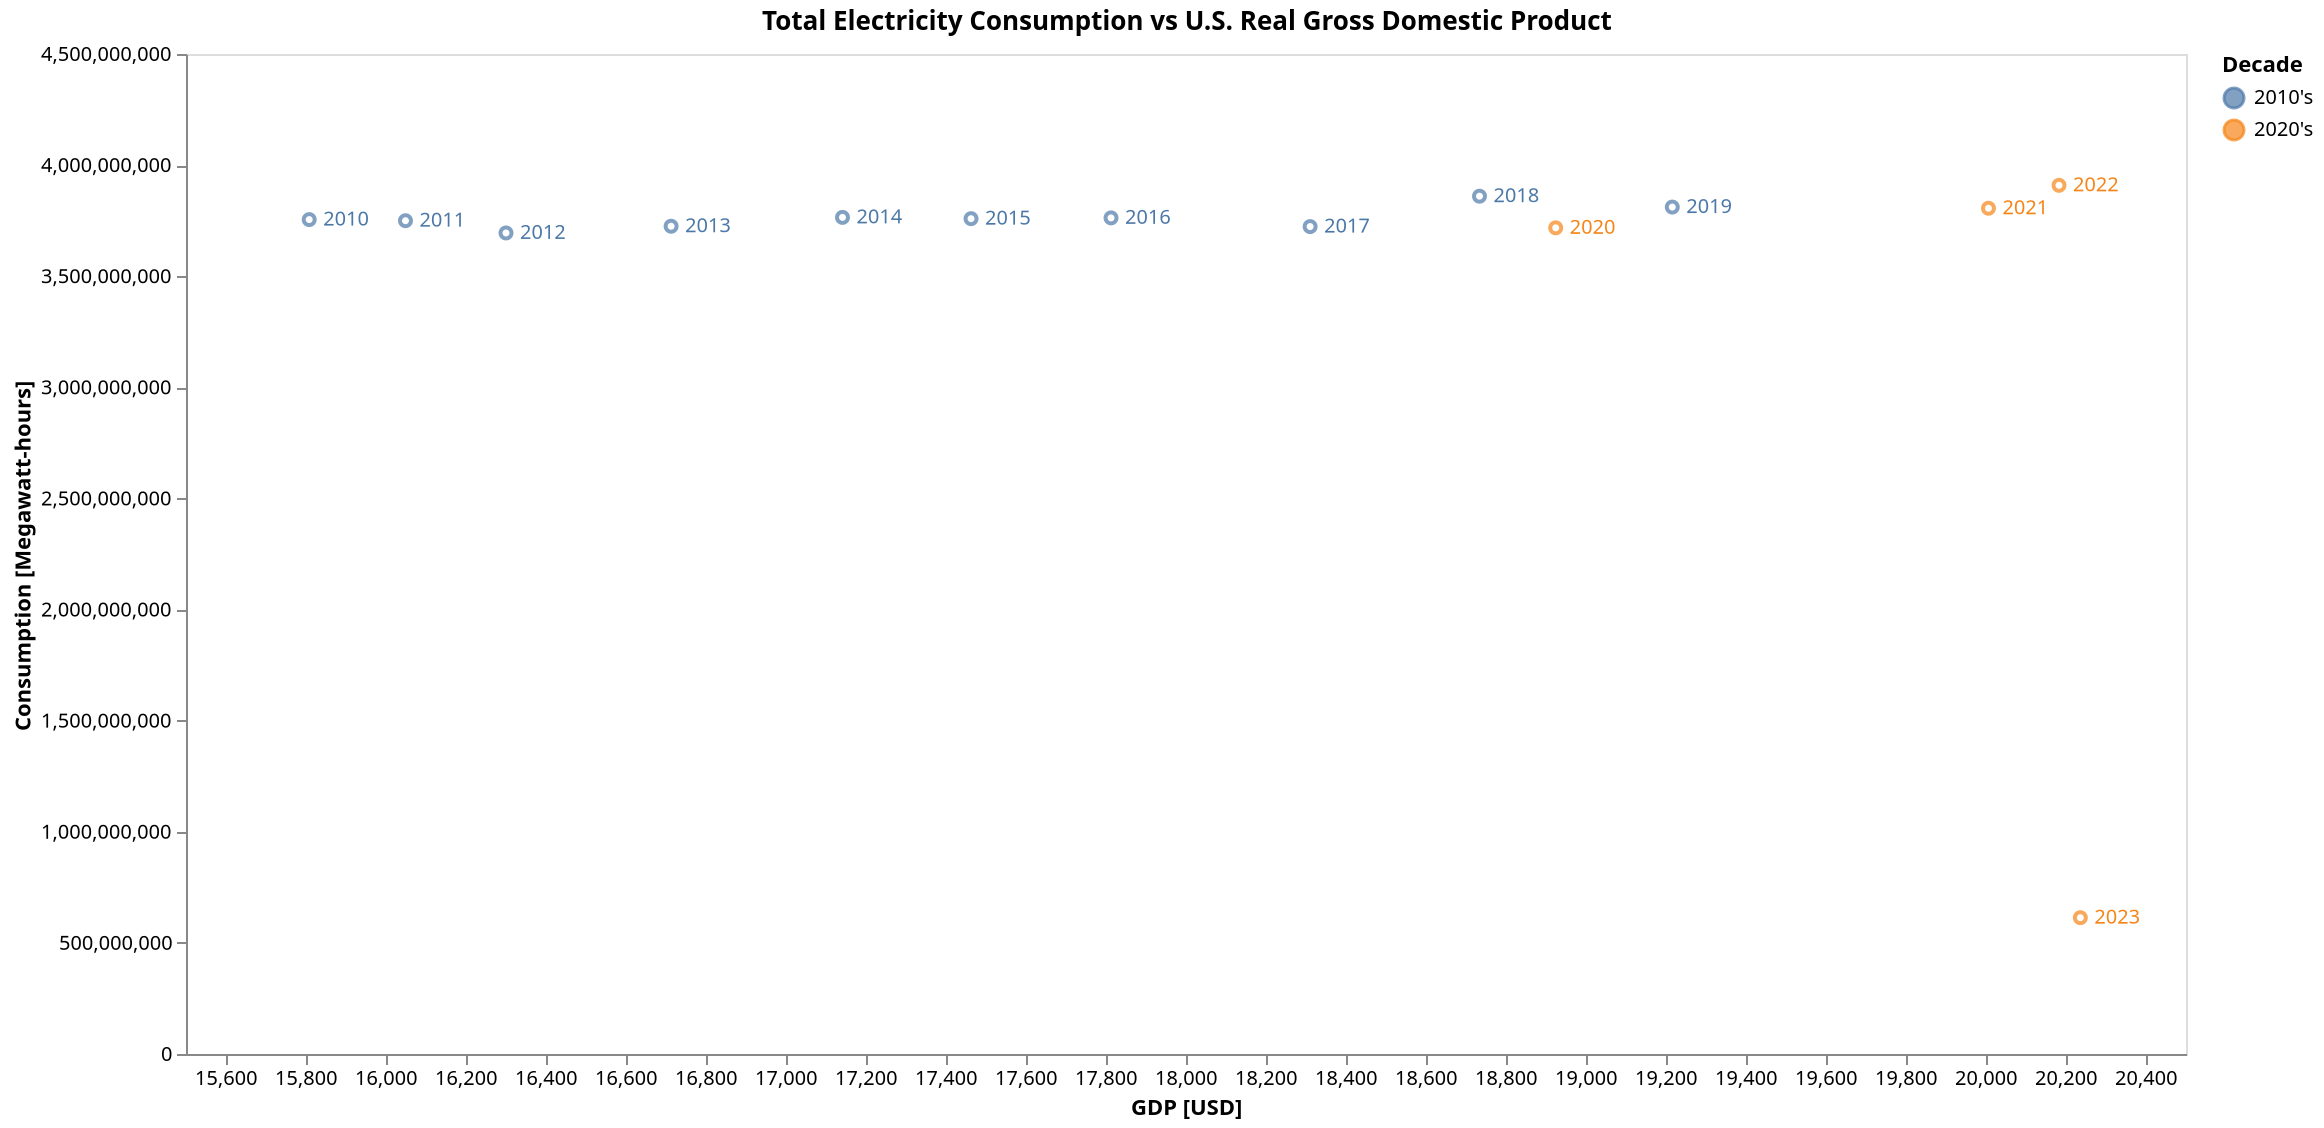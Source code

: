 {
  "config": {
    "view": {
      "continuousWidth": 400,
      "continuousHeight": 300
    }
  },
  "layer": [
    {
      "mark": "point",
      "encoding": {
        "color": {
          "field": "decade",
          "title": "Decade",
          "type": "nominal"
        },
        "x": {
          "axis": {
            "grid": false,
            "title": "GDP [USD]"
          },
          "field": "GDP",
          "scale": {
            "padding": 35,
            "zero": false
          },
          "type": "quantitative"
        },
        "y": {
          "axis": {
            "grid": false,
            "title": "Consumption [Megawatt-hours]"
          },
          "field": "Megawatt-hours",
          "scale": {
            "padding": 35,
            "zero": false
          },
          "type": "quantitative"
        }
      },
      "height": 500,
      "title": "Total Electricity Consumption vs U.S. Real Gross Domestic Product",
      "width": 1000
    },
    {
      "mark": {
        "type": "text",
        "align": "left",
        "baseline": "middle",
        "dx": 7,
        "size": 10
      },
      "encoding": {
        "color": {
          "field": "decade",
          "title": "Decade",
          "type": "nominal"
        },
        "text": {
          "field": "year",
          "type": "nominal"
        },
        "x": {
          "axis": {
            "grid": false,
            "title": "GDP [USD]"
          },
          "field": "GDP",
          "scale": {
            "padding": 35,
            "zero": false
          },
          "type": "quantitative"
        },
        "y": {
          "axis": {
            "grid": false,
            "title": "Consumption [Megawatt-hours]"
          },
          "field": "Megawatt-hours",
          "scale": {
            "padding": 35,
            "zero": false
          },
          "type": "quantitative"
        }
      },
      "height": 500,
      "title": "Total Electricity Consumption vs U.S. Real Gross Domestic Product",
      "width": 1000
    }
  ],
  "data": {
    "name": "data-9e714a0071c8ce734ac1899aece42c2d"
  },
  "$schema": "https://vega.github.io/schema/vega-lite/v5.json",
  "datasets": {
    "data-9e714a0071c8ce734ac1899aece42c2d": [
      {
        "Year": "2010-12-31T00:00:00",
        "Megawatt-hours": 3754841377,
        "GDP": 15807.995,
        "rt_start": "2021-07-29",
        "rt_end": "2021-07-28",
        "year": 2010,
        "decade": "2010's"
      },
      {
        "Year": "2011-12-31T00:00:00",
        "Megawatt-hours": 3749846184,
        "GDP": 16048.702,
        "rt_start": "2021-07-29",
        "rt_end": "2021-07-28",
        "year": 2011,
        "decade": "2010's"
      },
      {
        "Year": "2012-12-31T00:00:00",
        "Megawatt-hours": 3694649791,
        "GDP": 16300.035,
        "rt_start": "2021-07-29",
        "rt_end": "2021-07-28",
        "year": 2012,
        "decade": "2010's"
      },
      {
        "Year": "2013-12-31T00:00:00",
        "Megawatt-hours": 3724867829.370001,
        "GDP": 16712.76,
        "rt_start": "2021-07-29",
        "rt_end": "2021-07-28",
        "year": 2013,
        "decade": "2010's"
      },
      {
        "Year": "2014-12-31T00:00:00",
        "Megawatt-hours": 3764700270.750001,
        "GDP": 17141.235,
        "rt_start": "2021-07-29",
        "rt_end": "2021-07-28",
        "year": 2014,
        "decade": "2010's"
      },
      {
        "Year": "2015-12-31T00:00:00",
        "Megawatt-hours": 3758992392.5399966,
        "GDP": 17462.579,
        "rt_start": "2021-07-29",
        "rt_end": "2021-07-28",
        "year": 2015,
        "decade": "2010's"
      },
      {
        "Year": "2016-12-31T00:00:00",
        "Megawatt-hours": 3762461627.649998,
        "GDP": 17812.56,
        "rt_start": "2021-07-29",
        "rt_end": "2021-07-28",
        "year": 2016,
        "decade": "2010's"
      },
      {
        "Year": "2017-12-31T00:00:00",
        "Megawatt-hours": 3723355980.0500045,
        "GDP": 18310.3,
        "rt_start": "2022-09-29",
        "rt_end": "2022-09-28",
        "year": 2017,
        "decade": "2010's"
      },
      {
        "Year": "2018-12-31T00:00:00",
        "Megawatt-hours": 3860118799.6400013,
        "GDP": 18733.741,
        "rt_start": "2022-09-29",
        "rt_end": "2022-09-28",
        "year": 2018,
        "decade": "2010's"
      },
      {
        "Year": "2019-12-31T00:00:00",
        "Megawatt-hours": 3811150469.4899983,
        "GDP": 19215.691,
        "rt_start": "2022-09-29",
        "rt_end": "2022-09-28",
        "year": 2019,
        "decade": "2010's"
      },
      {
        "Year": "2020-12-31T00:00:00",
        "Megawatt-hours": 3717674484.46,
        "GDP": 18924.262,
        "rt_start": "2022-09-29",
        "rt_end": "2022-09-28",
        "year": 2020,
        "decade": "2020's"
      },
      {
        "Year": "2021-12-31T00:00:00",
        "Megawatt-hours": 3805874258.939997,
        "GDP": 20006.181,
        "rt_start": "2022-09-29",
        "rt_end": "2022-09-28",
        "year": 2021,
        "decade": "2020's"
      },
      {
        "Year": "2022-12-31T00:00:00",
        "Megawatt-hours": 3909052880.910002,
        "GDP": 20182.491,
        "rt_start": "2023-03-30",
        "rt_end": "2023-03-29",
        "year": 2022,
        "decade": "2020's"
      },
      {
        "Year": "2023-12-31T00:00:00",
        "Megawatt-hours": 613467866.7600002,
        "GDP": 20235.878,
        "rt_start": "2023-04-27",
        "rt_end": null,
        "year": 2023,
        "decade": "2020's"
      }
    ]
  }
}